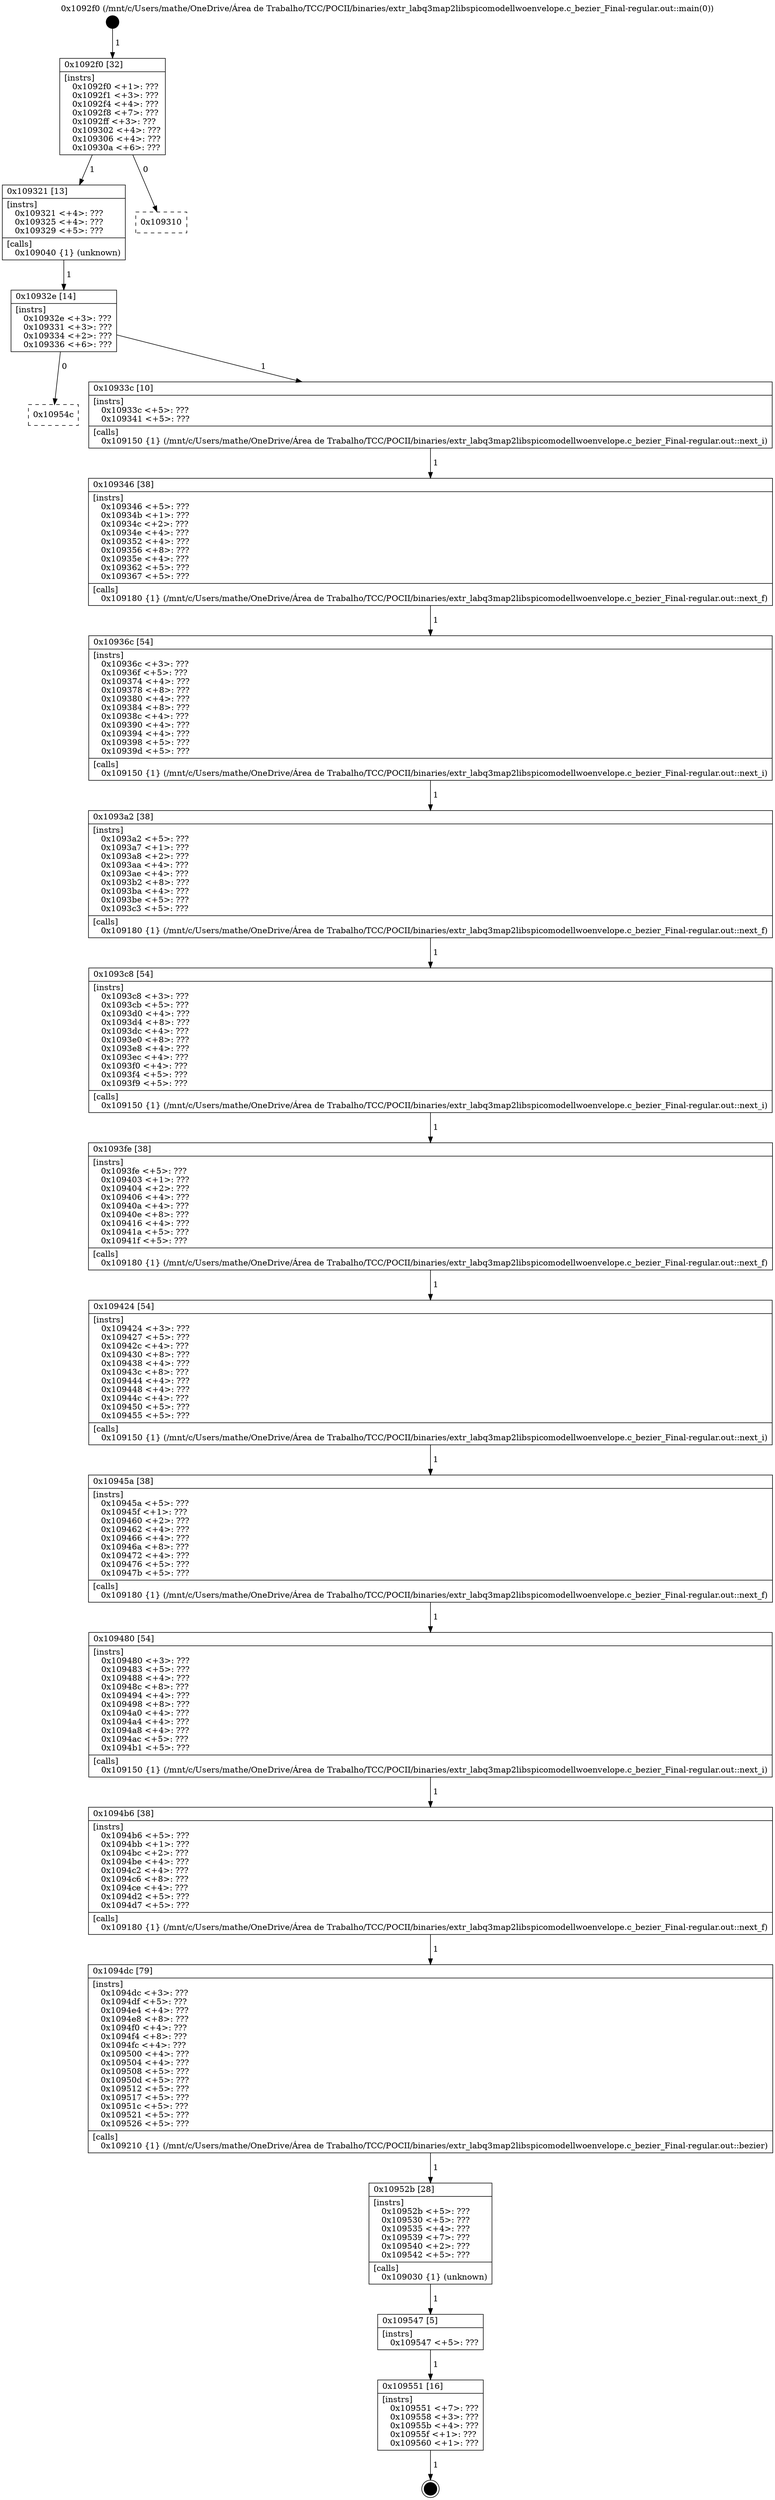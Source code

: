 digraph "0x1092f0" {
  label = "0x1092f0 (/mnt/c/Users/mathe/OneDrive/Área de Trabalho/TCC/POCII/binaries/extr_labq3map2libspicomodellwoenvelope.c_bezier_Final-regular.out::main(0))"
  labelloc = "t"
  node[shape=record]

  Entry [label="",width=0.3,height=0.3,shape=circle,fillcolor=black,style=filled]
  "0x1092f0" [label="{
     0x1092f0 [32]\l
     | [instrs]\l
     &nbsp;&nbsp;0x1092f0 \<+1\>: ???\l
     &nbsp;&nbsp;0x1092f1 \<+3\>: ???\l
     &nbsp;&nbsp;0x1092f4 \<+4\>: ???\l
     &nbsp;&nbsp;0x1092f8 \<+7\>: ???\l
     &nbsp;&nbsp;0x1092ff \<+3\>: ???\l
     &nbsp;&nbsp;0x109302 \<+4\>: ???\l
     &nbsp;&nbsp;0x109306 \<+4\>: ???\l
     &nbsp;&nbsp;0x10930a \<+6\>: ???\l
  }"]
  "0x109321" [label="{
     0x109321 [13]\l
     | [instrs]\l
     &nbsp;&nbsp;0x109321 \<+4\>: ???\l
     &nbsp;&nbsp;0x109325 \<+4\>: ???\l
     &nbsp;&nbsp;0x109329 \<+5\>: ???\l
     | [calls]\l
     &nbsp;&nbsp;0x109040 \{1\} (unknown)\l
  }"]
  "0x109310" [label="{
     0x109310\l
  }", style=dashed]
  "0x10932e" [label="{
     0x10932e [14]\l
     | [instrs]\l
     &nbsp;&nbsp;0x10932e \<+3\>: ???\l
     &nbsp;&nbsp;0x109331 \<+3\>: ???\l
     &nbsp;&nbsp;0x109334 \<+2\>: ???\l
     &nbsp;&nbsp;0x109336 \<+6\>: ???\l
  }"]
  "0x10954c" [label="{
     0x10954c\l
  }", style=dashed]
  "0x10933c" [label="{
     0x10933c [10]\l
     | [instrs]\l
     &nbsp;&nbsp;0x10933c \<+5\>: ???\l
     &nbsp;&nbsp;0x109341 \<+5\>: ???\l
     | [calls]\l
     &nbsp;&nbsp;0x109150 \{1\} (/mnt/c/Users/mathe/OneDrive/Área de Trabalho/TCC/POCII/binaries/extr_labq3map2libspicomodellwoenvelope.c_bezier_Final-regular.out::next_i)\l
  }"]
  Exit [label="",width=0.3,height=0.3,shape=circle,fillcolor=black,style=filled,peripheries=2]
  "0x109346" [label="{
     0x109346 [38]\l
     | [instrs]\l
     &nbsp;&nbsp;0x109346 \<+5\>: ???\l
     &nbsp;&nbsp;0x10934b \<+1\>: ???\l
     &nbsp;&nbsp;0x10934c \<+2\>: ???\l
     &nbsp;&nbsp;0x10934e \<+4\>: ???\l
     &nbsp;&nbsp;0x109352 \<+4\>: ???\l
     &nbsp;&nbsp;0x109356 \<+8\>: ???\l
     &nbsp;&nbsp;0x10935e \<+4\>: ???\l
     &nbsp;&nbsp;0x109362 \<+5\>: ???\l
     &nbsp;&nbsp;0x109367 \<+5\>: ???\l
     | [calls]\l
     &nbsp;&nbsp;0x109180 \{1\} (/mnt/c/Users/mathe/OneDrive/Área de Trabalho/TCC/POCII/binaries/extr_labq3map2libspicomodellwoenvelope.c_bezier_Final-regular.out::next_f)\l
  }"]
  "0x10936c" [label="{
     0x10936c [54]\l
     | [instrs]\l
     &nbsp;&nbsp;0x10936c \<+3\>: ???\l
     &nbsp;&nbsp;0x10936f \<+5\>: ???\l
     &nbsp;&nbsp;0x109374 \<+4\>: ???\l
     &nbsp;&nbsp;0x109378 \<+8\>: ???\l
     &nbsp;&nbsp;0x109380 \<+4\>: ???\l
     &nbsp;&nbsp;0x109384 \<+8\>: ???\l
     &nbsp;&nbsp;0x10938c \<+4\>: ???\l
     &nbsp;&nbsp;0x109390 \<+4\>: ???\l
     &nbsp;&nbsp;0x109394 \<+4\>: ???\l
     &nbsp;&nbsp;0x109398 \<+5\>: ???\l
     &nbsp;&nbsp;0x10939d \<+5\>: ???\l
     | [calls]\l
     &nbsp;&nbsp;0x109150 \{1\} (/mnt/c/Users/mathe/OneDrive/Área de Trabalho/TCC/POCII/binaries/extr_labq3map2libspicomodellwoenvelope.c_bezier_Final-regular.out::next_i)\l
  }"]
  "0x1093a2" [label="{
     0x1093a2 [38]\l
     | [instrs]\l
     &nbsp;&nbsp;0x1093a2 \<+5\>: ???\l
     &nbsp;&nbsp;0x1093a7 \<+1\>: ???\l
     &nbsp;&nbsp;0x1093a8 \<+2\>: ???\l
     &nbsp;&nbsp;0x1093aa \<+4\>: ???\l
     &nbsp;&nbsp;0x1093ae \<+4\>: ???\l
     &nbsp;&nbsp;0x1093b2 \<+8\>: ???\l
     &nbsp;&nbsp;0x1093ba \<+4\>: ???\l
     &nbsp;&nbsp;0x1093be \<+5\>: ???\l
     &nbsp;&nbsp;0x1093c3 \<+5\>: ???\l
     | [calls]\l
     &nbsp;&nbsp;0x109180 \{1\} (/mnt/c/Users/mathe/OneDrive/Área de Trabalho/TCC/POCII/binaries/extr_labq3map2libspicomodellwoenvelope.c_bezier_Final-regular.out::next_f)\l
  }"]
  "0x1093c8" [label="{
     0x1093c8 [54]\l
     | [instrs]\l
     &nbsp;&nbsp;0x1093c8 \<+3\>: ???\l
     &nbsp;&nbsp;0x1093cb \<+5\>: ???\l
     &nbsp;&nbsp;0x1093d0 \<+4\>: ???\l
     &nbsp;&nbsp;0x1093d4 \<+8\>: ???\l
     &nbsp;&nbsp;0x1093dc \<+4\>: ???\l
     &nbsp;&nbsp;0x1093e0 \<+8\>: ???\l
     &nbsp;&nbsp;0x1093e8 \<+4\>: ???\l
     &nbsp;&nbsp;0x1093ec \<+4\>: ???\l
     &nbsp;&nbsp;0x1093f0 \<+4\>: ???\l
     &nbsp;&nbsp;0x1093f4 \<+5\>: ???\l
     &nbsp;&nbsp;0x1093f9 \<+5\>: ???\l
     | [calls]\l
     &nbsp;&nbsp;0x109150 \{1\} (/mnt/c/Users/mathe/OneDrive/Área de Trabalho/TCC/POCII/binaries/extr_labq3map2libspicomodellwoenvelope.c_bezier_Final-regular.out::next_i)\l
  }"]
  "0x1093fe" [label="{
     0x1093fe [38]\l
     | [instrs]\l
     &nbsp;&nbsp;0x1093fe \<+5\>: ???\l
     &nbsp;&nbsp;0x109403 \<+1\>: ???\l
     &nbsp;&nbsp;0x109404 \<+2\>: ???\l
     &nbsp;&nbsp;0x109406 \<+4\>: ???\l
     &nbsp;&nbsp;0x10940a \<+4\>: ???\l
     &nbsp;&nbsp;0x10940e \<+8\>: ???\l
     &nbsp;&nbsp;0x109416 \<+4\>: ???\l
     &nbsp;&nbsp;0x10941a \<+5\>: ???\l
     &nbsp;&nbsp;0x10941f \<+5\>: ???\l
     | [calls]\l
     &nbsp;&nbsp;0x109180 \{1\} (/mnt/c/Users/mathe/OneDrive/Área de Trabalho/TCC/POCII/binaries/extr_labq3map2libspicomodellwoenvelope.c_bezier_Final-regular.out::next_f)\l
  }"]
  "0x109424" [label="{
     0x109424 [54]\l
     | [instrs]\l
     &nbsp;&nbsp;0x109424 \<+3\>: ???\l
     &nbsp;&nbsp;0x109427 \<+5\>: ???\l
     &nbsp;&nbsp;0x10942c \<+4\>: ???\l
     &nbsp;&nbsp;0x109430 \<+8\>: ???\l
     &nbsp;&nbsp;0x109438 \<+4\>: ???\l
     &nbsp;&nbsp;0x10943c \<+8\>: ???\l
     &nbsp;&nbsp;0x109444 \<+4\>: ???\l
     &nbsp;&nbsp;0x109448 \<+4\>: ???\l
     &nbsp;&nbsp;0x10944c \<+4\>: ???\l
     &nbsp;&nbsp;0x109450 \<+5\>: ???\l
     &nbsp;&nbsp;0x109455 \<+5\>: ???\l
     | [calls]\l
     &nbsp;&nbsp;0x109150 \{1\} (/mnt/c/Users/mathe/OneDrive/Área de Trabalho/TCC/POCII/binaries/extr_labq3map2libspicomodellwoenvelope.c_bezier_Final-regular.out::next_i)\l
  }"]
  "0x10945a" [label="{
     0x10945a [38]\l
     | [instrs]\l
     &nbsp;&nbsp;0x10945a \<+5\>: ???\l
     &nbsp;&nbsp;0x10945f \<+1\>: ???\l
     &nbsp;&nbsp;0x109460 \<+2\>: ???\l
     &nbsp;&nbsp;0x109462 \<+4\>: ???\l
     &nbsp;&nbsp;0x109466 \<+4\>: ???\l
     &nbsp;&nbsp;0x10946a \<+8\>: ???\l
     &nbsp;&nbsp;0x109472 \<+4\>: ???\l
     &nbsp;&nbsp;0x109476 \<+5\>: ???\l
     &nbsp;&nbsp;0x10947b \<+5\>: ???\l
     | [calls]\l
     &nbsp;&nbsp;0x109180 \{1\} (/mnt/c/Users/mathe/OneDrive/Área de Trabalho/TCC/POCII/binaries/extr_labq3map2libspicomodellwoenvelope.c_bezier_Final-regular.out::next_f)\l
  }"]
  "0x109480" [label="{
     0x109480 [54]\l
     | [instrs]\l
     &nbsp;&nbsp;0x109480 \<+3\>: ???\l
     &nbsp;&nbsp;0x109483 \<+5\>: ???\l
     &nbsp;&nbsp;0x109488 \<+4\>: ???\l
     &nbsp;&nbsp;0x10948c \<+8\>: ???\l
     &nbsp;&nbsp;0x109494 \<+4\>: ???\l
     &nbsp;&nbsp;0x109498 \<+8\>: ???\l
     &nbsp;&nbsp;0x1094a0 \<+4\>: ???\l
     &nbsp;&nbsp;0x1094a4 \<+4\>: ???\l
     &nbsp;&nbsp;0x1094a8 \<+4\>: ???\l
     &nbsp;&nbsp;0x1094ac \<+5\>: ???\l
     &nbsp;&nbsp;0x1094b1 \<+5\>: ???\l
     | [calls]\l
     &nbsp;&nbsp;0x109150 \{1\} (/mnt/c/Users/mathe/OneDrive/Área de Trabalho/TCC/POCII/binaries/extr_labq3map2libspicomodellwoenvelope.c_bezier_Final-regular.out::next_i)\l
  }"]
  "0x1094b6" [label="{
     0x1094b6 [38]\l
     | [instrs]\l
     &nbsp;&nbsp;0x1094b6 \<+5\>: ???\l
     &nbsp;&nbsp;0x1094bb \<+1\>: ???\l
     &nbsp;&nbsp;0x1094bc \<+2\>: ???\l
     &nbsp;&nbsp;0x1094be \<+4\>: ???\l
     &nbsp;&nbsp;0x1094c2 \<+4\>: ???\l
     &nbsp;&nbsp;0x1094c6 \<+8\>: ???\l
     &nbsp;&nbsp;0x1094ce \<+4\>: ???\l
     &nbsp;&nbsp;0x1094d2 \<+5\>: ???\l
     &nbsp;&nbsp;0x1094d7 \<+5\>: ???\l
     | [calls]\l
     &nbsp;&nbsp;0x109180 \{1\} (/mnt/c/Users/mathe/OneDrive/Área de Trabalho/TCC/POCII/binaries/extr_labq3map2libspicomodellwoenvelope.c_bezier_Final-regular.out::next_f)\l
  }"]
  "0x1094dc" [label="{
     0x1094dc [79]\l
     | [instrs]\l
     &nbsp;&nbsp;0x1094dc \<+3\>: ???\l
     &nbsp;&nbsp;0x1094df \<+5\>: ???\l
     &nbsp;&nbsp;0x1094e4 \<+4\>: ???\l
     &nbsp;&nbsp;0x1094e8 \<+8\>: ???\l
     &nbsp;&nbsp;0x1094f0 \<+4\>: ???\l
     &nbsp;&nbsp;0x1094f4 \<+8\>: ???\l
     &nbsp;&nbsp;0x1094fc \<+4\>: ???\l
     &nbsp;&nbsp;0x109500 \<+4\>: ???\l
     &nbsp;&nbsp;0x109504 \<+4\>: ???\l
     &nbsp;&nbsp;0x109508 \<+5\>: ???\l
     &nbsp;&nbsp;0x10950d \<+5\>: ???\l
     &nbsp;&nbsp;0x109512 \<+5\>: ???\l
     &nbsp;&nbsp;0x109517 \<+5\>: ???\l
     &nbsp;&nbsp;0x10951c \<+5\>: ???\l
     &nbsp;&nbsp;0x109521 \<+5\>: ???\l
     &nbsp;&nbsp;0x109526 \<+5\>: ???\l
     | [calls]\l
     &nbsp;&nbsp;0x109210 \{1\} (/mnt/c/Users/mathe/OneDrive/Área de Trabalho/TCC/POCII/binaries/extr_labq3map2libspicomodellwoenvelope.c_bezier_Final-regular.out::bezier)\l
  }"]
  "0x10952b" [label="{
     0x10952b [28]\l
     | [instrs]\l
     &nbsp;&nbsp;0x10952b \<+5\>: ???\l
     &nbsp;&nbsp;0x109530 \<+5\>: ???\l
     &nbsp;&nbsp;0x109535 \<+4\>: ???\l
     &nbsp;&nbsp;0x109539 \<+7\>: ???\l
     &nbsp;&nbsp;0x109540 \<+2\>: ???\l
     &nbsp;&nbsp;0x109542 \<+5\>: ???\l
     | [calls]\l
     &nbsp;&nbsp;0x109030 \{1\} (unknown)\l
  }"]
  "0x109547" [label="{
     0x109547 [5]\l
     | [instrs]\l
     &nbsp;&nbsp;0x109547 \<+5\>: ???\l
  }"]
  "0x109551" [label="{
     0x109551 [16]\l
     | [instrs]\l
     &nbsp;&nbsp;0x109551 \<+7\>: ???\l
     &nbsp;&nbsp;0x109558 \<+3\>: ???\l
     &nbsp;&nbsp;0x10955b \<+4\>: ???\l
     &nbsp;&nbsp;0x10955f \<+1\>: ???\l
     &nbsp;&nbsp;0x109560 \<+1\>: ???\l
  }"]
  Entry -> "0x1092f0" [label=" 1"]
  "0x1092f0" -> "0x109321" [label=" 1"]
  "0x1092f0" -> "0x109310" [label=" 0"]
  "0x109321" -> "0x10932e" [label=" 1"]
  "0x10932e" -> "0x10954c" [label=" 0"]
  "0x10932e" -> "0x10933c" [label=" 1"]
  "0x109551" -> Exit [label=" 1"]
  "0x10933c" -> "0x109346" [label=" 1"]
  "0x109346" -> "0x10936c" [label=" 1"]
  "0x10936c" -> "0x1093a2" [label=" 1"]
  "0x1093a2" -> "0x1093c8" [label=" 1"]
  "0x1093c8" -> "0x1093fe" [label=" 1"]
  "0x1093fe" -> "0x109424" [label=" 1"]
  "0x109424" -> "0x10945a" [label=" 1"]
  "0x10945a" -> "0x109480" [label=" 1"]
  "0x109480" -> "0x1094b6" [label=" 1"]
  "0x1094b6" -> "0x1094dc" [label=" 1"]
  "0x1094dc" -> "0x10952b" [label=" 1"]
  "0x10952b" -> "0x109547" [label=" 1"]
  "0x109547" -> "0x109551" [label=" 1"]
}
